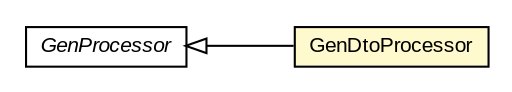 #!/usr/local/bin/dot
#
# Class diagram 
# Generated by UMLGraph version R5_6-24-gf6e263 (http://www.umlgraph.org/)
#

digraph G {
	edge [fontname="arial",fontsize=10,labelfontname="arial",labelfontsize=10];
	node [fontname="arial",fontsize=10,shape=plaintext];
	nodesep=0.25;
	ranksep=0.5;
	rankdir=LR;
	// com.gwtplatform.dispatch.annotation.processor.GenProcessor
	c263782 [label=<<table title="com.gwtplatform.dispatch.annotation.processor.GenProcessor" border="0" cellborder="1" cellspacing="0" cellpadding="2" port="p" href="./GenProcessor.html">
		<tr><td><table border="0" cellspacing="0" cellpadding="1">
<tr><td align="center" balign="center"><font face="arial italic"> GenProcessor </font></td></tr>
		</table></td></tr>
		</table>>, URL="./GenProcessor.html", fontname="arial", fontcolor="black", fontsize=10.0];
	// com.gwtplatform.dispatch.annotation.processor.GenDtoProcessor
	c263784 [label=<<table title="com.gwtplatform.dispatch.annotation.processor.GenDtoProcessor" border="0" cellborder="1" cellspacing="0" cellpadding="2" port="p" bgcolor="lemonChiffon" href="./GenDtoProcessor.html">
		<tr><td><table border="0" cellspacing="0" cellpadding="1">
<tr><td align="center" balign="center"> GenDtoProcessor </td></tr>
		</table></td></tr>
		</table>>, URL="./GenDtoProcessor.html", fontname="arial", fontcolor="black", fontsize=10.0];
	//com.gwtplatform.dispatch.annotation.processor.GenDtoProcessor extends com.gwtplatform.dispatch.annotation.processor.GenProcessor
	c263782:p -> c263784:p [dir=back,arrowtail=empty];
}

